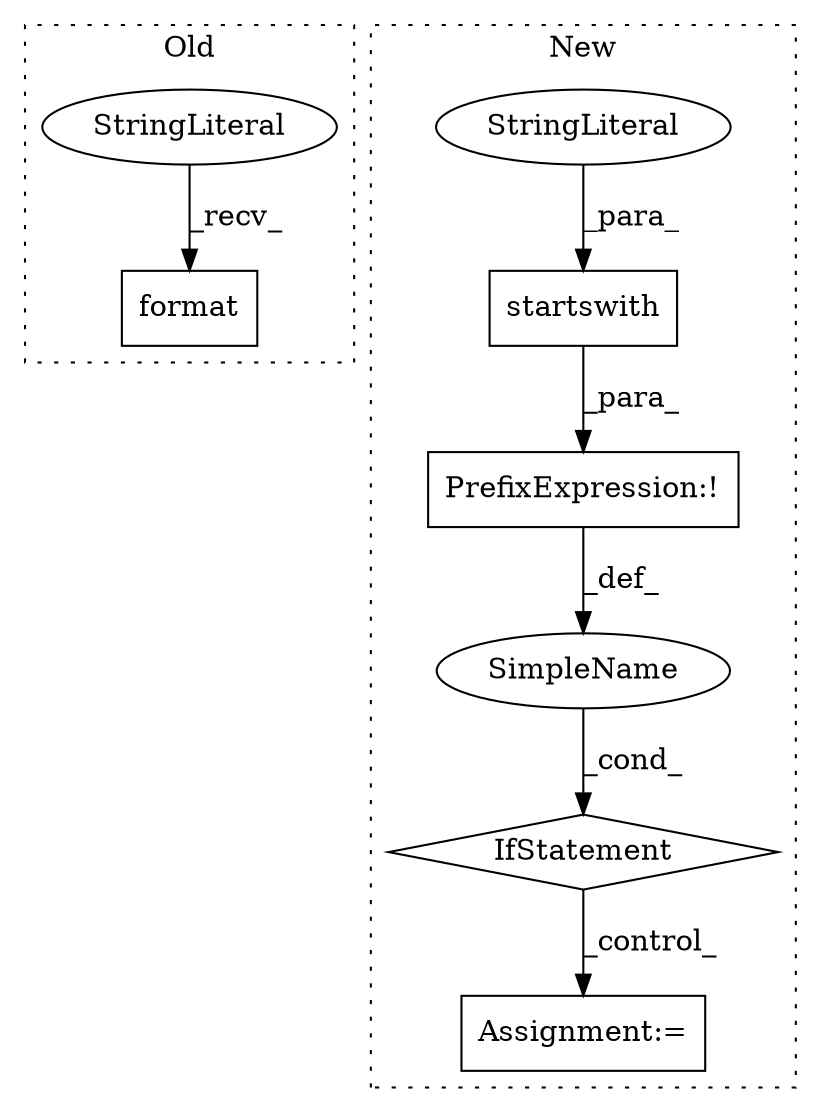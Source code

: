 digraph G {
subgraph cluster0 {
1 [label="format" a="32" s="4196,4222" l="7,1" shape="box"];
5 [label="StringLiteral" a="45" s="4186" l="9" shape="ellipse"];
label = "Old";
style="dotted";
}
subgraph cluster1 {
2 [label="startswith" a="32" s="4301,4319" l="11,1" shape="box"];
3 [label="IfStatement" a="25" s="4285,4320" l="4,2" shape="diamond"];
4 [label="StringLiteral" a="45" s="4312" l="7" shape="ellipse"];
6 [label="Assignment:=" a="7" s="4342" l="1" shape="box"];
7 [label="SimpleName" a="42" s="" l="" shape="ellipse"];
8 [label="PrefixExpression:!" a="38" s="4289" l="1" shape="box"];
label = "New";
style="dotted";
}
2 -> 8 [label="_para_"];
3 -> 6 [label="_control_"];
4 -> 2 [label="_para_"];
5 -> 1 [label="_recv_"];
7 -> 3 [label="_cond_"];
8 -> 7 [label="_def_"];
}
